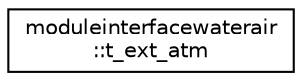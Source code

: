 digraph "Graphical Class Hierarchy"
{
 // LATEX_PDF_SIZE
  edge [fontname="Helvetica",fontsize="10",labelfontname="Helvetica",labelfontsize="10"];
  node [fontname="Helvetica",fontsize="10",shape=record];
  rankdir="LR";
  Node0 [label="moduleinterfacewaterair\l::t_ext_atm",height=0.2,width=0.4,color="black", fillcolor="white", style="filled",URL="$structmoduleinterfacewaterair_1_1t__ext__atm.html",tooltip=" "];
}
